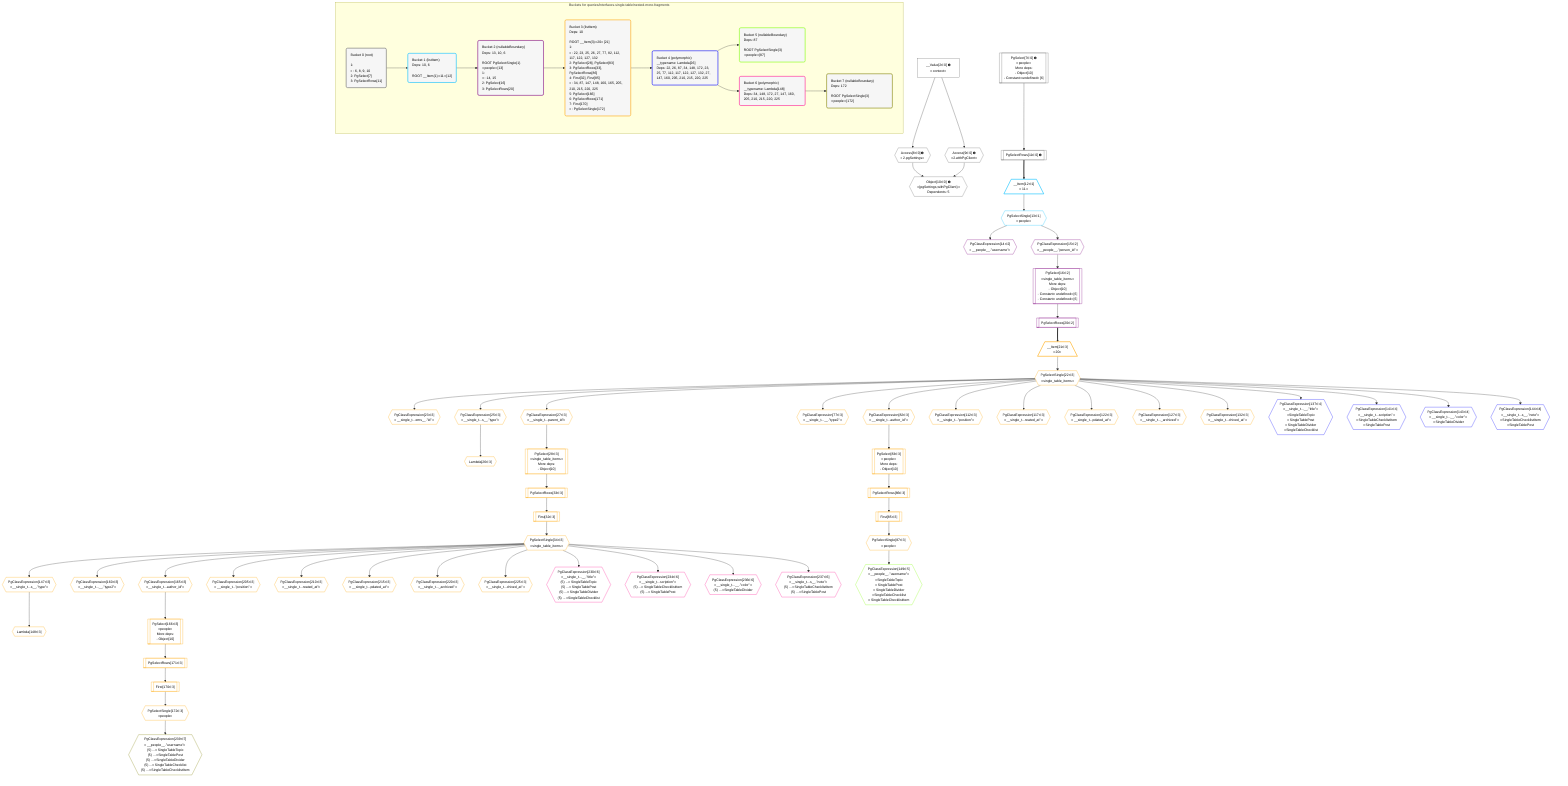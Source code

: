 %%{init: {'themeVariables': { 'fontSize': '12px'}}}%%
graph TD
    classDef path fill:#eee,stroke:#000,color:#000
    classDef plan fill:#fff,stroke-width:1px,color:#000
    classDef itemplan fill:#fff,stroke-width:2px,color:#000
    classDef unbatchedplan fill:#dff,stroke-width:1px,color:#000
    classDef sideeffectplan fill:#fcc,stroke-width:2px,color:#000
    classDef bucket fill:#f6f6f6,color:#000,stroke-width:2px,text-align:left

    subgraph "Buckets for queries/interfaces-single-table/nested-more-fragments"
    Bucket0("Bucket 0 (root)<br /><br />1: <br />ᐳ: 6, 8, 9, 10<br />2: PgSelect[7]<br />3: PgSelectRows[11]"):::bucket
    Bucket1("Bucket 1 (listItem)<br />Deps: 10, 6<br /><br />ROOT __Item{1}ᐸ11ᐳ[12]"):::bucket
    Bucket2("Bucket 2 (nullableBoundary)<br />Deps: 13, 10, 6<br /><br />ROOT PgSelectSingle{1}ᐸpeopleᐳ[13]<br />1: <br />ᐳ: 14, 15<br />2: PgSelect[16]<br />3: PgSelectRows[20]"):::bucket
    Bucket3("Bucket 3 (listItem)<br />Deps: 10<br /><br />ROOT __Item{3}ᐸ20ᐳ[21]<br />1: <br />ᐳ: 22, 23, 25, 26, 27, 77, 82, 112, 117, 122, 127, 132<br />2: PgSelect[28], PgSelect[83]<br />3: PgSelectRows[33], PgSelectRows[86]<br />4: First[32], First[85]<br />ᐳ: 34, 87, 147, 148, 160, 165, 205, 210, 215, 220, 225<br />5: PgSelect[166]<br />6: PgSelectRows[171]<br />7: First[170]<br />ᐳ: PgSelectSingle[172]"):::bucket
    Bucket4("Bucket 4 (polymorphic)<br />__typename: Lambda[26]<br />Deps: 22, 26, 87, 34, 148, 172, 23, 25, 77, 112, 117, 122, 127, 132, 27, 147, 160, 205, 210, 215, 220, 225"):::bucket
    Bucket5("Bucket 5 (nullableBoundary)<br />Deps: 87<br /><br />ROOT PgSelectSingle{3}ᐸpeopleᐳ[87]"):::bucket
    Bucket6("Bucket 6 (polymorphic)<br />__typename: Lambda[148]<br />Deps: 34, 148, 172, 27, 147, 160, 205, 210, 215, 220, 225"):::bucket
    Bucket7("Bucket 7 (nullableBoundary)<br />Deps: 172<br /><br />ROOT PgSelectSingle{3}ᐸpeopleᐳ[172]"):::bucket
    end
    Bucket0 --> Bucket1
    Bucket1 --> Bucket2
    Bucket2 --> Bucket3
    Bucket3 --> Bucket4
    Bucket4 --> Bucket5 & Bucket6
    Bucket6 --> Bucket7

    %% plan dependencies
    PgSelect7[["PgSelect[7∈0] ➊<br />ᐸpeopleᐳ<br />More deps:<br />- Object[10]<br />- Constantᐸundefinedᐳ[6]"]]:::plan
    Object10{{"Object[10∈0] ➊<br />ᐸ{pgSettings,withPgClient}ᐳ<br />Dependents: 5"}}:::plan
    Access8{{"Access[8∈0] ➊<br />ᐸ2.pgSettingsᐳ"}}:::plan
    Access9{{"Access[9∈0] ➊<br />ᐸ2.withPgClientᐳ"}}:::plan
    Access8 & Access9 --> Object10
    __Value2["__Value[2∈0] ➊<br />ᐸcontextᐳ"]:::plan
    __Value2 --> Access8
    __Value2 --> Access9
    PgSelectRows11[["PgSelectRows[11∈0] ➊"]]:::plan
    PgSelect7 --> PgSelectRows11
    __Item12[/"__Item[12∈1]<br />ᐸ11ᐳ"\]:::itemplan
    PgSelectRows11 ==> __Item12
    PgSelectSingle13{{"PgSelectSingle[13∈1]<br />ᐸpeopleᐳ"}}:::plan
    __Item12 --> PgSelectSingle13
    PgSelect16[["PgSelect[16∈2]<br />ᐸsingle_table_itemsᐳ<br />More deps:<br />- Object[10]<br />- Constantᐸundefinedᐳ[6]<br />- Constantᐸundefinedᐳ[6]"]]:::plan
    PgClassExpression15{{"PgClassExpression[15∈2]<br />ᐸ__people__.”person_id”ᐳ"}}:::plan
    PgClassExpression15 --> PgSelect16
    PgClassExpression14{{"PgClassExpression[14∈2]<br />ᐸ__people__.”username”ᐳ"}}:::plan
    PgSelectSingle13 --> PgClassExpression14
    PgSelectSingle13 --> PgClassExpression15
    PgSelectRows20[["PgSelectRows[20∈2]"]]:::plan
    PgSelect16 --> PgSelectRows20
    PgSelect28[["PgSelect[28∈3]<br />ᐸsingle_table_itemsᐳ<br />More deps:<br />- Object[10]"]]:::plan
    PgClassExpression27{{"PgClassExpression[27∈3]<br />ᐸ__single_t...parent_id”ᐳ"}}:::plan
    PgClassExpression27 --> PgSelect28
    PgSelect83[["PgSelect[83∈3]<br />ᐸpeopleᐳ<br />More deps:<br />- Object[10]"]]:::plan
    PgClassExpression82{{"PgClassExpression[82∈3]<br />ᐸ__single_t...author_id”ᐳ"}}:::plan
    PgClassExpression82 --> PgSelect83
    PgSelect166[["PgSelect[166∈3]<br />ᐸpeopleᐳ<br />More deps:<br />- Object[10]"]]:::plan
    PgClassExpression165{{"PgClassExpression[165∈3]<br />ᐸ__single_t...author_id”ᐳ"}}:::plan
    PgClassExpression165 --> PgSelect166
    __Item21[/"__Item[21∈3]<br />ᐸ20ᐳ"\]:::itemplan
    PgSelectRows20 ==> __Item21
    PgSelectSingle22{{"PgSelectSingle[22∈3]<br />ᐸsingle_table_itemsᐳ"}}:::plan
    __Item21 --> PgSelectSingle22
    PgClassExpression23{{"PgClassExpression[23∈3]<br />ᐸ__single_t...ems__.”id”ᐳ"}}:::plan
    PgSelectSingle22 --> PgClassExpression23
    PgClassExpression25{{"PgClassExpression[25∈3]<br />ᐸ__single_t...s__.”type”ᐳ"}}:::plan
    PgSelectSingle22 --> PgClassExpression25
    Lambda26{{"Lambda[26∈3]"}}:::plan
    PgClassExpression25 --> Lambda26
    PgSelectSingle22 --> PgClassExpression27
    First32[["First[32∈3]"]]:::plan
    PgSelectRows33[["PgSelectRows[33∈3]"]]:::plan
    PgSelectRows33 --> First32
    PgSelect28 --> PgSelectRows33
    PgSelectSingle34{{"PgSelectSingle[34∈3]<br />ᐸsingle_table_itemsᐳ"}}:::plan
    First32 --> PgSelectSingle34
    PgClassExpression77{{"PgClassExpression[77∈3]<br />ᐸ__single_t...__.”type2”ᐳ"}}:::plan
    PgSelectSingle22 --> PgClassExpression77
    PgSelectSingle22 --> PgClassExpression82
    First85[["First[85∈3]"]]:::plan
    PgSelectRows86[["PgSelectRows[86∈3]"]]:::plan
    PgSelectRows86 --> First85
    PgSelect83 --> PgSelectRows86
    PgSelectSingle87{{"PgSelectSingle[87∈3]<br />ᐸpeopleᐳ"}}:::plan
    First85 --> PgSelectSingle87
    PgClassExpression112{{"PgClassExpression[112∈3]<br />ᐸ__single_t...”position”ᐳ"}}:::plan
    PgSelectSingle22 --> PgClassExpression112
    PgClassExpression117{{"PgClassExpression[117∈3]<br />ᐸ__single_t...reated_at”ᐳ"}}:::plan
    PgSelectSingle22 --> PgClassExpression117
    PgClassExpression122{{"PgClassExpression[122∈3]<br />ᐸ__single_t...pdated_at”ᐳ"}}:::plan
    PgSelectSingle22 --> PgClassExpression122
    PgClassExpression127{{"PgClassExpression[127∈3]<br />ᐸ__single_t..._archived”ᐳ"}}:::plan
    PgSelectSingle22 --> PgClassExpression127
    PgClassExpression132{{"PgClassExpression[132∈3]<br />ᐸ__single_t...chived_at”ᐳ"}}:::plan
    PgSelectSingle22 --> PgClassExpression132
    PgClassExpression147{{"PgClassExpression[147∈3]<br />ᐸ__single_t...s__.”type”ᐳ"}}:::plan
    PgSelectSingle34 --> PgClassExpression147
    Lambda148{{"Lambda[148∈3]"}}:::plan
    PgClassExpression147 --> Lambda148
    PgClassExpression160{{"PgClassExpression[160∈3]<br />ᐸ__single_t...__.”type2”ᐳ"}}:::plan
    PgSelectSingle34 --> PgClassExpression160
    PgSelectSingle34 --> PgClassExpression165
    First170[["First[170∈3]"]]:::plan
    PgSelectRows171[["PgSelectRows[171∈3]"]]:::plan
    PgSelectRows171 --> First170
    PgSelect166 --> PgSelectRows171
    PgSelectSingle172{{"PgSelectSingle[172∈3]<br />ᐸpeopleᐳ"}}:::plan
    First170 --> PgSelectSingle172
    PgClassExpression205{{"PgClassExpression[205∈3]<br />ᐸ__single_t...”position”ᐳ"}}:::plan
    PgSelectSingle34 --> PgClassExpression205
    PgClassExpression210{{"PgClassExpression[210∈3]<br />ᐸ__single_t...reated_at”ᐳ"}}:::plan
    PgSelectSingle34 --> PgClassExpression210
    PgClassExpression215{{"PgClassExpression[215∈3]<br />ᐸ__single_t...pdated_at”ᐳ"}}:::plan
    PgSelectSingle34 --> PgClassExpression215
    PgClassExpression220{{"PgClassExpression[220∈3]<br />ᐸ__single_t..._archived”ᐳ"}}:::plan
    PgSelectSingle34 --> PgClassExpression220
    PgClassExpression225{{"PgClassExpression[225∈3]<br />ᐸ__single_t...chived_at”ᐳ"}}:::plan
    PgSelectSingle34 --> PgClassExpression225
    PgClassExpression137{{"PgClassExpression[137∈4]<br />ᐸ__single_t...__.”title”ᐳ<br />ᐳSingleTableTopic<br />ᐳSingleTablePost<br />ᐳSingleTableDivider<br />ᐳSingleTableChecklist"}}:::plan
    PgSelectSingle22 --> PgClassExpression137
    PgClassExpression141{{"PgClassExpression[141∈4]<br />ᐸ__single_t...scription”ᐳ<br />ᐳSingleTableChecklistItem<br />ᐳSingleTablePost"}}:::plan
    PgSelectSingle22 --> PgClassExpression141
    PgClassExpression143{{"PgClassExpression[143∈4]<br />ᐸ__single_t...__.”color”ᐳ<br />ᐳSingleTableDivider"}}:::plan
    PgSelectSingle22 --> PgClassExpression143
    PgClassExpression144{{"PgClassExpression[144∈4]<br />ᐸ__single_t...s__.”note”ᐳ<br />ᐳSingleTableChecklistItem<br />ᐳSingleTablePost"}}:::plan
    PgSelectSingle22 --> PgClassExpression144
    PgClassExpression149{{"PgClassExpression[149∈5]<br />ᐸ__people__.”username”ᐳ<br />ᐳSingleTableTopic<br />ᐳSingleTablePost<br />ᐳSingleTableDivider<br />ᐳSingleTableChecklist<br />ᐳSingleTableChecklistItem"}}:::plan
    PgSelectSingle87 --> PgClassExpression149
    PgClassExpression230{{"PgClassExpression[230∈6]<br />ᐸ__single_t...__.”title”ᐳ<br />(5) ...ᐳSingleTableTopic<br />(5) ...ᐳSingleTablePost<br />(5) ...ᐳSingleTableDivider<br />(5) ...ᐳSingleTableChecklist"}}:::plan
    PgSelectSingle34 --> PgClassExpression230
    PgClassExpression234{{"PgClassExpression[234∈6]<br />ᐸ__single_t...scription”ᐳ<br />(5) ...ᐳSingleTableChecklistItem<br />(5) ...ᐳSingleTablePost"}}:::plan
    PgSelectSingle34 --> PgClassExpression234
    PgClassExpression236{{"PgClassExpression[236∈6]<br />ᐸ__single_t...__.”color”ᐳ<br />(5) ...ᐳSingleTableDivider"}}:::plan
    PgSelectSingle34 --> PgClassExpression236
    PgClassExpression237{{"PgClassExpression[237∈6]<br />ᐸ__single_t...s__.”note”ᐳ<br />(5) ...ᐳSingleTableChecklistItem<br />(5) ...ᐳSingleTablePost"}}:::plan
    PgSelectSingle34 --> PgClassExpression237
    PgClassExpression239{{"PgClassExpression[239∈7]<br />ᐸ__people__.”username”ᐳ<br />(5) ...ᐳSingleTableTopic<br />(5) ...ᐳSingleTablePost<br />(5) ...ᐳSingleTableDivider<br />(5) ...ᐳSingleTableChecklist<br />(5) ...ᐳSingleTableChecklistItem"}}:::plan
    PgSelectSingle172 --> PgClassExpression239

    %% define steps
    classDef bucket0 stroke:#696969
    class Bucket0,__Value2,PgSelect7,Access8,Access9,Object10,PgSelectRows11 bucket0
    classDef bucket1 stroke:#00bfff
    class Bucket1,__Item12,PgSelectSingle13 bucket1
    classDef bucket2 stroke:#7f007f
    class Bucket2,PgClassExpression14,PgClassExpression15,PgSelect16,PgSelectRows20 bucket2
    classDef bucket3 stroke:#ffa500
    class Bucket3,__Item21,PgSelectSingle22,PgClassExpression23,PgClassExpression25,Lambda26,PgClassExpression27,PgSelect28,First32,PgSelectRows33,PgSelectSingle34,PgClassExpression77,PgClassExpression82,PgSelect83,First85,PgSelectRows86,PgSelectSingle87,PgClassExpression112,PgClassExpression117,PgClassExpression122,PgClassExpression127,PgClassExpression132,PgClassExpression147,Lambda148,PgClassExpression160,PgClassExpression165,PgSelect166,First170,PgSelectRows171,PgSelectSingle172,PgClassExpression205,PgClassExpression210,PgClassExpression215,PgClassExpression220,PgClassExpression225 bucket3
    classDef bucket4 stroke:#0000ff
    class Bucket4,PgClassExpression137,PgClassExpression141,PgClassExpression143,PgClassExpression144 bucket4
    classDef bucket5 stroke:#7fff00
    class Bucket5,PgClassExpression149 bucket5
    classDef bucket6 stroke:#ff1493
    class Bucket6,PgClassExpression230,PgClassExpression234,PgClassExpression236,PgClassExpression237 bucket6
    classDef bucket7 stroke:#808000
    class Bucket7,PgClassExpression239 bucket7